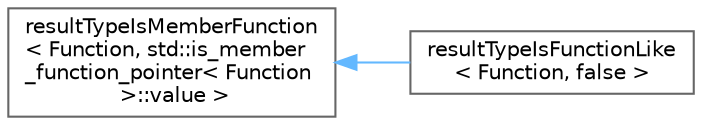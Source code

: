 digraph "类继承关系图"
{
 // LATEX_PDF_SIZE
  bgcolor="transparent";
  edge [fontname=Helvetica,fontsize=10,labelfontname=Helvetica,labelfontsize=10];
  node [fontname=Helvetica,fontsize=10,shape=box,height=0.2,width=0.4];
  rankdir="LR";
  Node0 [id="Node000000",label="resultTypeIsMemberFunction\l\< Function, std::is_member\l_function_pointer\< Function\l \>::value \>",height=0.2,width=0.4,color="grey40", fillcolor="white", style="filled",URL="$struct_async_1_1result_type_is_member_function.html",tooltip=" "];
  Node0 -> Node1 [id="edge378_Node000000_Node000001",dir="back",color="steelblue1",style="solid",tooltip=" "];
  Node1 [id="Node000001",label="resultTypeIsFunctionLike\l\< Function, false \>",height=0.2,width=0.4,color="grey40", fillcolor="white", style="filled",URL="$struct_async_1_1result_type_is_function_like_3_01_function_00_01false_01_4.html",tooltip=" "];
}
